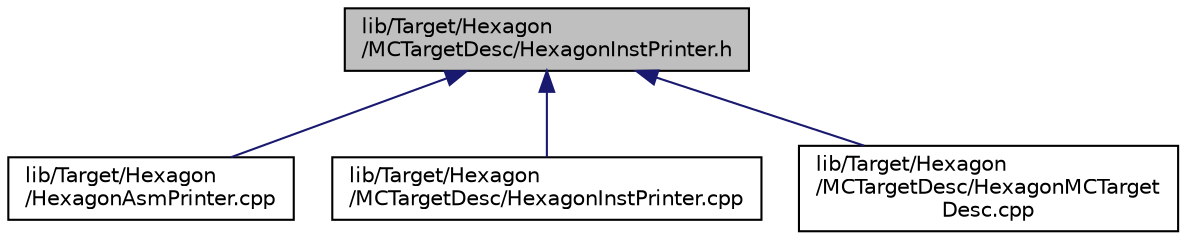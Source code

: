 digraph "lib/Target/Hexagon/MCTargetDesc/HexagonInstPrinter.h"
{
 // LATEX_PDF_SIZE
  bgcolor="transparent";
  edge [fontname="Helvetica",fontsize="10",labelfontname="Helvetica",labelfontsize="10"];
  node [fontname="Helvetica",fontsize="10",shape="box"];
  Node1 [label="lib/Target/Hexagon\l/MCTargetDesc/HexagonInstPrinter.h",height=0.2,width=0.4,color="black", fillcolor="grey75", style="filled", fontcolor="black",tooltip=" "];
  Node1 -> Node2 [dir="back",color="midnightblue",fontsize="10",style="solid",fontname="Helvetica"];
  Node2 [label="lib/Target/Hexagon\l/HexagonAsmPrinter.cpp",height=0.2,width=0.4,color="black",URL="$HexagonAsmPrinter_8cpp.html",tooltip=" "];
  Node1 -> Node3 [dir="back",color="midnightblue",fontsize="10",style="solid",fontname="Helvetica"];
  Node3 [label="lib/Target/Hexagon\l/MCTargetDesc/HexagonInstPrinter.cpp",height=0.2,width=0.4,color="black",URL="$HexagonInstPrinter_8cpp.html",tooltip=" "];
  Node1 -> Node4 [dir="back",color="midnightblue",fontsize="10",style="solid",fontname="Helvetica"];
  Node4 [label="lib/Target/Hexagon\l/MCTargetDesc/HexagonMCTarget\lDesc.cpp",height=0.2,width=0.4,color="black",URL="$HexagonMCTargetDesc_8cpp.html",tooltip=" "];
}
